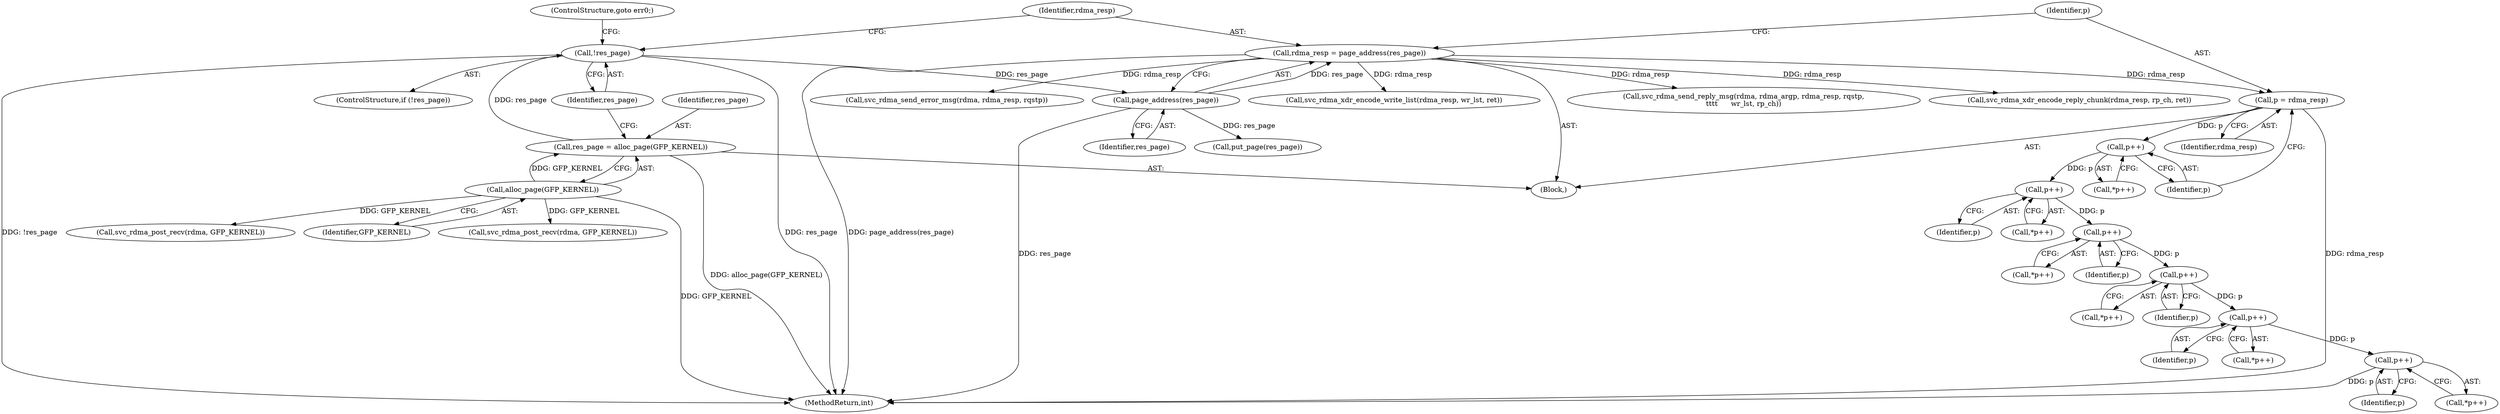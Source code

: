 digraph "0_linux_c70422f760c120480fee4de6c38804c72aa26bc1_40@pointer" {
"1000200" [label="(Call,p++)"];
"1000195" [label="(Call,p++)"];
"1000187" [label="(Call,p++)"];
"1000180" [label="(Call,p++)"];
"1000172" [label="(Call,p++)"];
"1000166" [label="(Call,p++)"];
"1000161" [label="(Call,p = rdma_resp)"];
"1000157" [label="(Call,rdma_resp = page_address(res_page))"];
"1000159" [label="(Call,page_address(res_page))"];
"1000154" [label="(Call,!res_page)"];
"1000149" [label="(Call,res_page = alloc_page(GFP_KERNEL))"];
"1000151" [label="(Call,alloc_page(GFP_KERNEL))"];
"1000154" [label="(Call,!res_page)"];
"1000201" [label="(Identifier,p)"];
"1000195" [label="(Call,p++)"];
"1000246" [label="(Call,svc_rdma_post_recv(rdma, GFP_KERNEL))"];
"1000254" [label="(Call,svc_rdma_send_reply_msg(rdma, rdma_argp, rdma_resp, rqstp,\n\t\t\t\t      wr_lst, rp_ch))"];
"1000163" [label="(Identifier,rdma_resp)"];
"1000149" [label="(Call,res_page = alloc_page(GFP_KERNEL))"];
"1000196" [label="(Identifier,p)"];
"1000155" [label="(Identifier,res_page)"];
"1000179" [label="(Call,*p++)"];
"1000171" [label="(Call,*p++)"];
"1000166" [label="(Call,p++)"];
"1000152" [label="(Identifier,GFP_KERNEL)"];
"1000159" [label="(Call,page_address(res_page))"];
"1000277" [label="(Call,svc_rdma_post_recv(rdma, GFP_KERNEL))"];
"1000162" [label="(Identifier,p)"];
"1000187" [label="(Call,p++)"];
"1000200" [label="(Call,p++)"];
"1000180" [label="(Call,p++)"];
"1000181" [label="(Identifier,p)"];
"1000161" [label="(Call,p = rdma_resp)"];
"1000240" [label="(Call,svc_rdma_xdr_encode_reply_chunk(rdma_resp, rp_ch, ret))"];
"1000151" [label="(Call,alloc_page(GFP_KERNEL))"];
"1000186" [label="(Call,*p++)"];
"1000285" [label="(Call,svc_rdma_send_error_msg(rdma, rdma_resp, rqstp))"];
"1000153" [label="(ControlStructure,if (!res_page))"];
"1000150" [label="(Identifier,res_page)"];
"1000160" [label="(Identifier,res_page)"];
"1000173" [label="(Identifier,p)"];
"1000165" [label="(Call,*p++)"];
"1000221" [label="(Call,svc_rdma_xdr_encode_write_list(rdma_resp, wr_lst, ret))"];
"1000199" [label="(Call,*p++)"];
"1000156" [label="(ControlStructure,goto err0;)"];
"1000106" [label="(Block,)"];
"1000194" [label="(Call,*p++)"];
"1000158" [label="(Identifier,rdma_resp)"];
"1000297" [label="(Call,put_page(res_page))"];
"1000167" [label="(Identifier,p)"];
"1000157" [label="(Call,rdma_resp = page_address(res_page))"];
"1000188" [label="(Identifier,p)"];
"1000312" [label="(MethodReturn,int)"];
"1000172" [label="(Call,p++)"];
"1000200" -> "1000199"  [label="AST: "];
"1000200" -> "1000201"  [label="CFG: "];
"1000201" -> "1000200"  [label="AST: "];
"1000199" -> "1000200"  [label="CFG: "];
"1000200" -> "1000312"  [label="DDG: p"];
"1000195" -> "1000200"  [label="DDG: p"];
"1000195" -> "1000194"  [label="AST: "];
"1000195" -> "1000196"  [label="CFG: "];
"1000196" -> "1000195"  [label="AST: "];
"1000194" -> "1000195"  [label="CFG: "];
"1000187" -> "1000195"  [label="DDG: p"];
"1000187" -> "1000186"  [label="AST: "];
"1000187" -> "1000188"  [label="CFG: "];
"1000188" -> "1000187"  [label="AST: "];
"1000186" -> "1000187"  [label="CFG: "];
"1000180" -> "1000187"  [label="DDG: p"];
"1000180" -> "1000179"  [label="AST: "];
"1000180" -> "1000181"  [label="CFG: "];
"1000181" -> "1000180"  [label="AST: "];
"1000179" -> "1000180"  [label="CFG: "];
"1000172" -> "1000180"  [label="DDG: p"];
"1000172" -> "1000171"  [label="AST: "];
"1000172" -> "1000173"  [label="CFG: "];
"1000173" -> "1000172"  [label="AST: "];
"1000171" -> "1000172"  [label="CFG: "];
"1000166" -> "1000172"  [label="DDG: p"];
"1000166" -> "1000165"  [label="AST: "];
"1000166" -> "1000167"  [label="CFG: "];
"1000167" -> "1000166"  [label="AST: "];
"1000165" -> "1000166"  [label="CFG: "];
"1000161" -> "1000166"  [label="DDG: p"];
"1000161" -> "1000106"  [label="AST: "];
"1000161" -> "1000163"  [label="CFG: "];
"1000162" -> "1000161"  [label="AST: "];
"1000163" -> "1000161"  [label="AST: "];
"1000167" -> "1000161"  [label="CFG: "];
"1000161" -> "1000312"  [label="DDG: rdma_resp"];
"1000157" -> "1000161"  [label="DDG: rdma_resp"];
"1000157" -> "1000106"  [label="AST: "];
"1000157" -> "1000159"  [label="CFG: "];
"1000158" -> "1000157"  [label="AST: "];
"1000159" -> "1000157"  [label="AST: "];
"1000162" -> "1000157"  [label="CFG: "];
"1000157" -> "1000312"  [label="DDG: page_address(res_page)"];
"1000159" -> "1000157"  [label="DDG: res_page"];
"1000157" -> "1000221"  [label="DDG: rdma_resp"];
"1000157" -> "1000240"  [label="DDG: rdma_resp"];
"1000157" -> "1000254"  [label="DDG: rdma_resp"];
"1000157" -> "1000285"  [label="DDG: rdma_resp"];
"1000159" -> "1000160"  [label="CFG: "];
"1000160" -> "1000159"  [label="AST: "];
"1000159" -> "1000312"  [label="DDG: res_page"];
"1000154" -> "1000159"  [label="DDG: res_page"];
"1000159" -> "1000297"  [label="DDG: res_page"];
"1000154" -> "1000153"  [label="AST: "];
"1000154" -> "1000155"  [label="CFG: "];
"1000155" -> "1000154"  [label="AST: "];
"1000156" -> "1000154"  [label="CFG: "];
"1000158" -> "1000154"  [label="CFG: "];
"1000154" -> "1000312"  [label="DDG: res_page"];
"1000154" -> "1000312"  [label="DDG: !res_page"];
"1000149" -> "1000154"  [label="DDG: res_page"];
"1000149" -> "1000106"  [label="AST: "];
"1000149" -> "1000151"  [label="CFG: "];
"1000150" -> "1000149"  [label="AST: "];
"1000151" -> "1000149"  [label="AST: "];
"1000155" -> "1000149"  [label="CFG: "];
"1000149" -> "1000312"  [label="DDG: alloc_page(GFP_KERNEL)"];
"1000151" -> "1000149"  [label="DDG: GFP_KERNEL"];
"1000151" -> "1000152"  [label="CFG: "];
"1000152" -> "1000151"  [label="AST: "];
"1000151" -> "1000312"  [label="DDG: GFP_KERNEL"];
"1000151" -> "1000246"  [label="DDG: GFP_KERNEL"];
"1000151" -> "1000277"  [label="DDG: GFP_KERNEL"];
}
